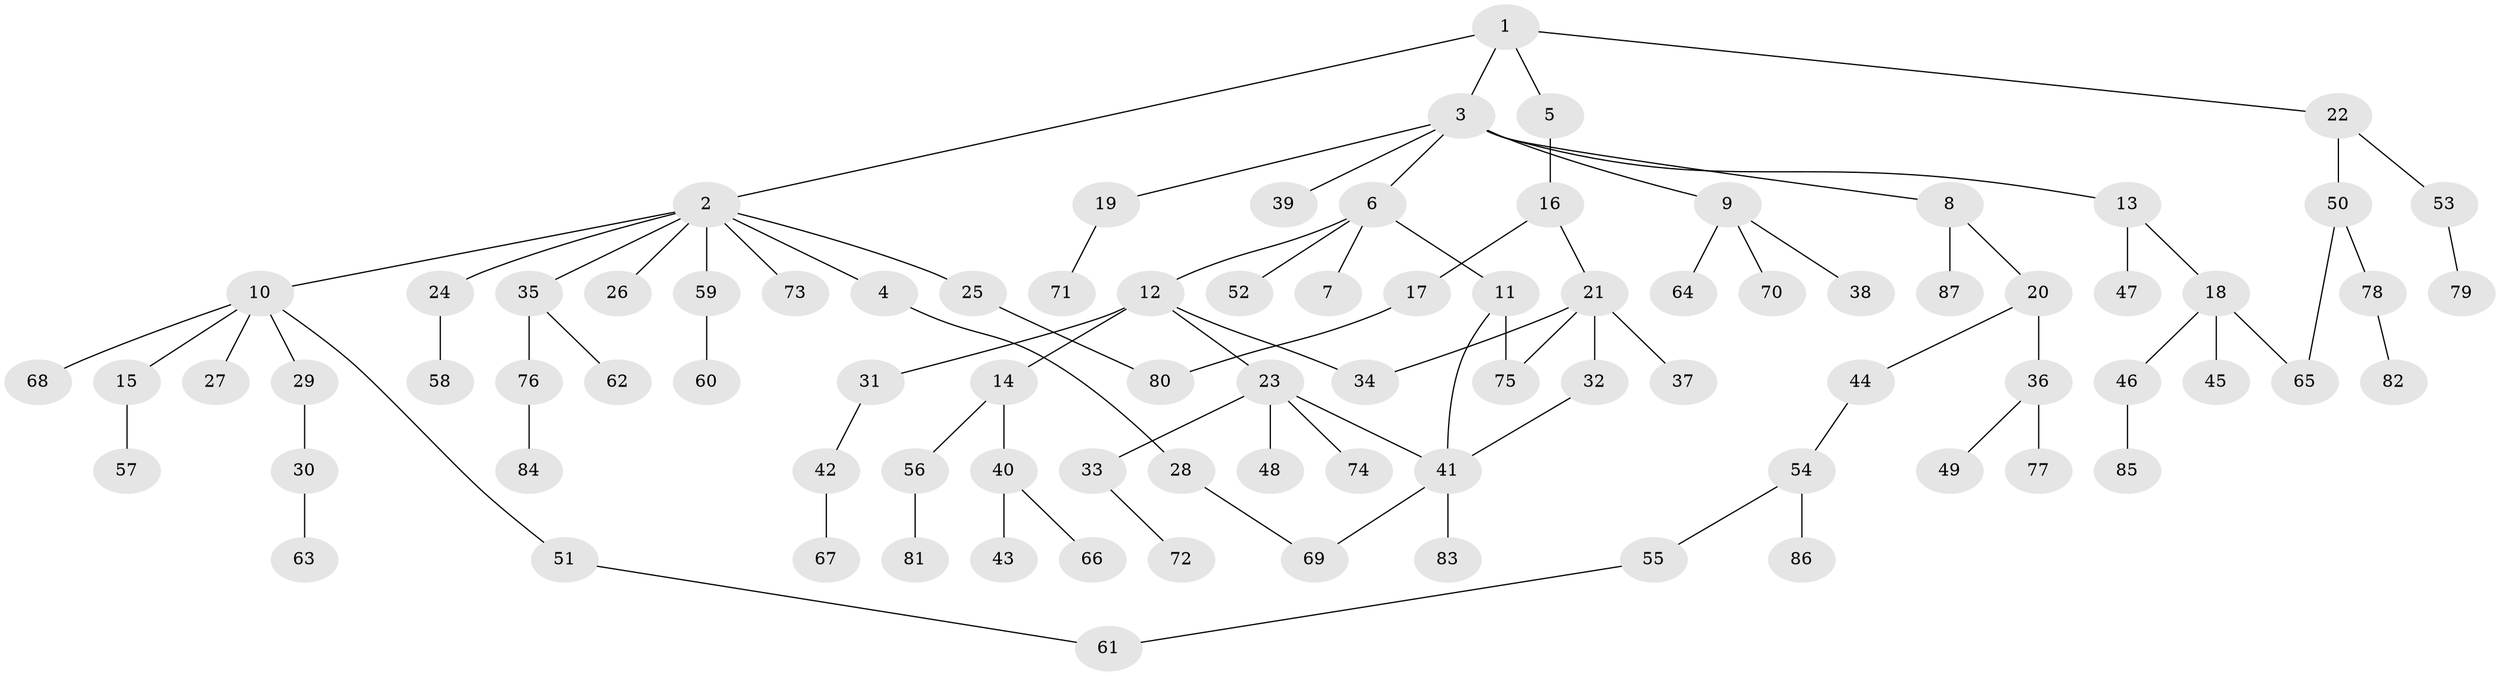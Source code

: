 // coarse degree distribution, {11: 0.029411764705882353, 13: 0.029411764705882353, 2: 0.3235294117647059, 3: 0.08823529411764706, 1: 0.4411764705882353, 4: 0.08823529411764706}
// Generated by graph-tools (version 1.1) at 2025/17/03/04/25 18:17:01]
// undirected, 87 vertices, 94 edges
graph export_dot {
graph [start="1"]
  node [color=gray90,style=filled];
  1;
  2;
  3;
  4;
  5;
  6;
  7;
  8;
  9;
  10;
  11;
  12;
  13;
  14;
  15;
  16;
  17;
  18;
  19;
  20;
  21;
  22;
  23;
  24;
  25;
  26;
  27;
  28;
  29;
  30;
  31;
  32;
  33;
  34;
  35;
  36;
  37;
  38;
  39;
  40;
  41;
  42;
  43;
  44;
  45;
  46;
  47;
  48;
  49;
  50;
  51;
  52;
  53;
  54;
  55;
  56;
  57;
  58;
  59;
  60;
  61;
  62;
  63;
  64;
  65;
  66;
  67;
  68;
  69;
  70;
  71;
  72;
  73;
  74;
  75;
  76;
  77;
  78;
  79;
  80;
  81;
  82;
  83;
  84;
  85;
  86;
  87;
  1 -- 2;
  1 -- 3;
  1 -- 5;
  1 -- 22;
  2 -- 4;
  2 -- 10;
  2 -- 24;
  2 -- 25;
  2 -- 26;
  2 -- 35;
  2 -- 59;
  2 -- 73;
  3 -- 6;
  3 -- 8;
  3 -- 9;
  3 -- 13;
  3 -- 19;
  3 -- 39;
  4 -- 28;
  5 -- 16;
  6 -- 7;
  6 -- 11;
  6 -- 12;
  6 -- 52;
  8 -- 20;
  8 -- 87;
  9 -- 38;
  9 -- 64;
  9 -- 70;
  10 -- 15;
  10 -- 27;
  10 -- 29;
  10 -- 51;
  10 -- 68;
  11 -- 41;
  11 -- 75;
  12 -- 14;
  12 -- 23;
  12 -- 31;
  12 -- 34;
  13 -- 18;
  13 -- 47;
  14 -- 40;
  14 -- 56;
  15 -- 57;
  16 -- 17;
  16 -- 21;
  17 -- 80;
  18 -- 45;
  18 -- 46;
  18 -- 65;
  19 -- 71;
  20 -- 36;
  20 -- 44;
  21 -- 32;
  21 -- 34;
  21 -- 37;
  21 -- 75;
  22 -- 50;
  22 -- 53;
  23 -- 33;
  23 -- 48;
  23 -- 74;
  23 -- 41;
  24 -- 58;
  25 -- 80;
  28 -- 69;
  29 -- 30;
  30 -- 63;
  31 -- 42;
  32 -- 41;
  33 -- 72;
  35 -- 62;
  35 -- 76;
  36 -- 49;
  36 -- 77;
  40 -- 43;
  40 -- 66;
  41 -- 69;
  41 -- 83;
  42 -- 67;
  44 -- 54;
  46 -- 85;
  50 -- 78;
  50 -- 65;
  51 -- 61;
  53 -- 79;
  54 -- 55;
  54 -- 86;
  55 -- 61;
  56 -- 81;
  59 -- 60;
  76 -- 84;
  78 -- 82;
}
